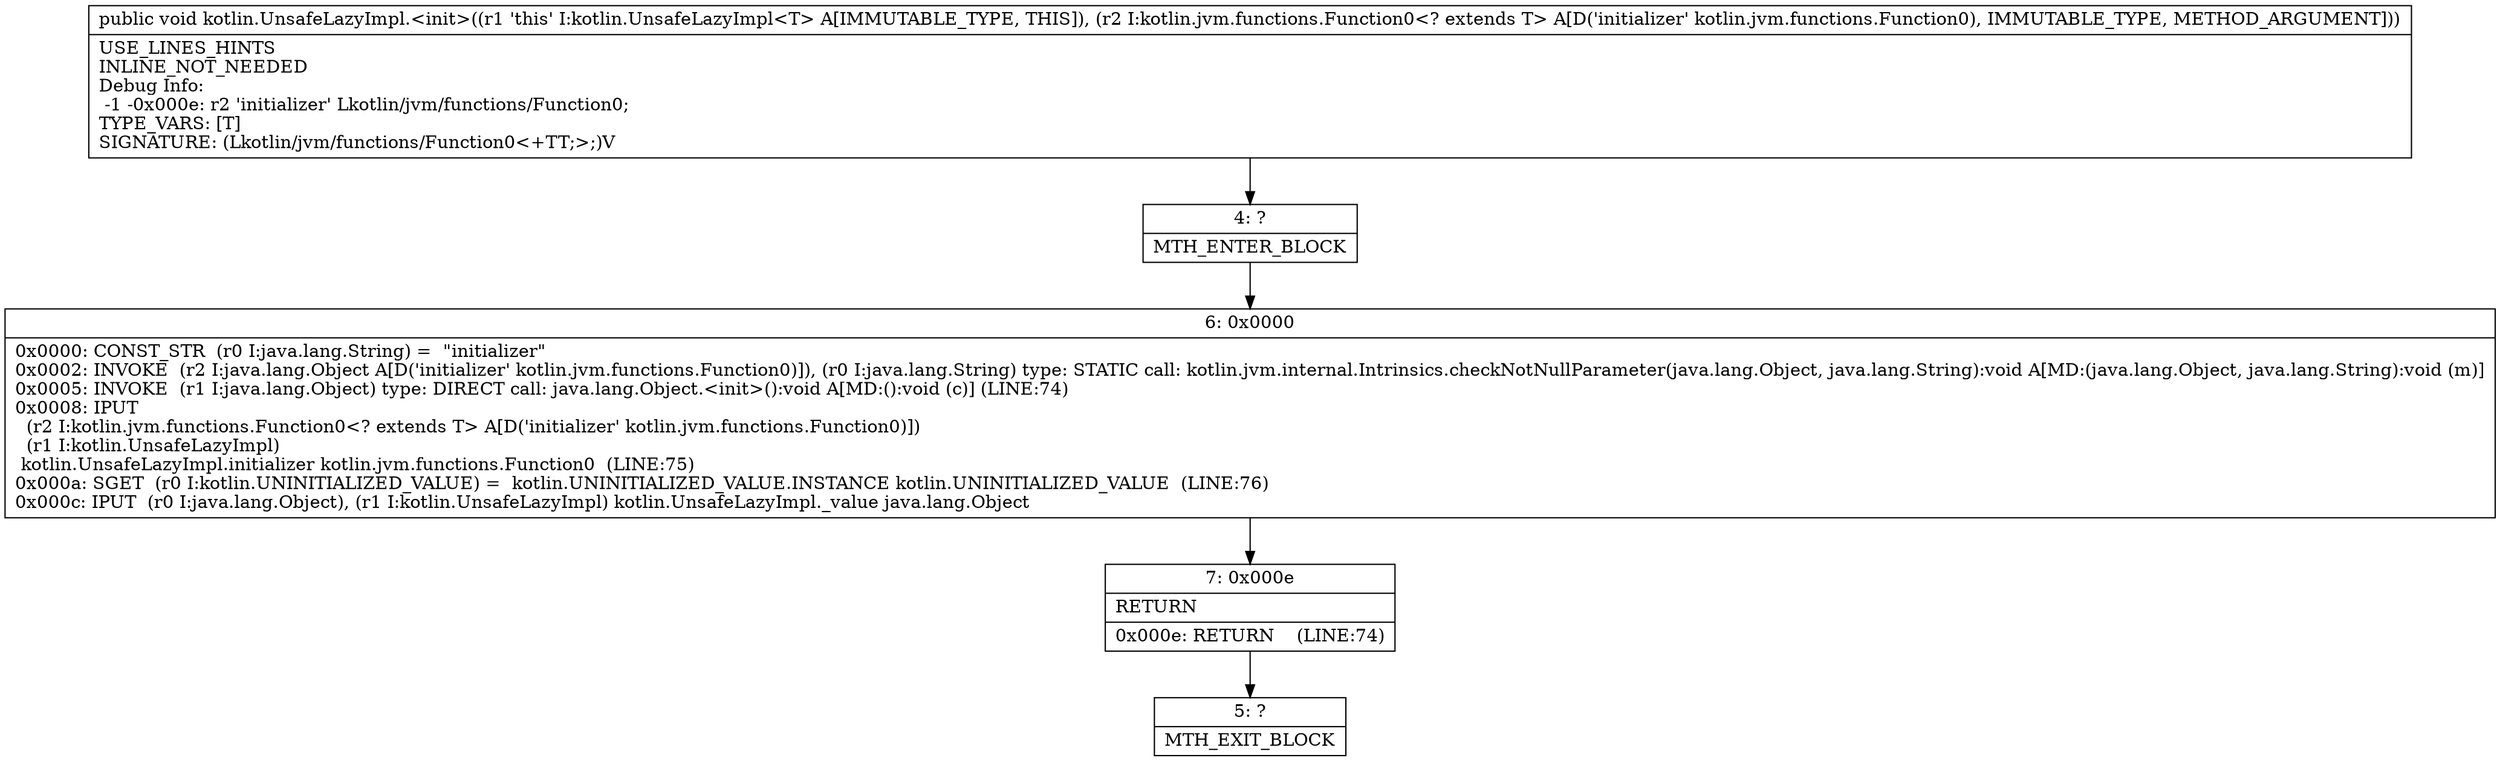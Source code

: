 digraph "CFG forkotlin.UnsafeLazyImpl.\<init\>(Lkotlin\/jvm\/functions\/Function0;)V" {
Node_4 [shape=record,label="{4\:\ ?|MTH_ENTER_BLOCK\l}"];
Node_6 [shape=record,label="{6\:\ 0x0000|0x0000: CONST_STR  (r0 I:java.lang.String) =  \"initializer\" \l0x0002: INVOKE  (r2 I:java.lang.Object A[D('initializer' kotlin.jvm.functions.Function0)]), (r0 I:java.lang.String) type: STATIC call: kotlin.jvm.internal.Intrinsics.checkNotNullParameter(java.lang.Object, java.lang.String):void A[MD:(java.lang.Object, java.lang.String):void (m)]\l0x0005: INVOKE  (r1 I:java.lang.Object) type: DIRECT call: java.lang.Object.\<init\>():void A[MD:():void (c)] (LINE:74)\l0x0008: IPUT  \l  (r2 I:kotlin.jvm.functions.Function0\<? extends T\> A[D('initializer' kotlin.jvm.functions.Function0)])\l  (r1 I:kotlin.UnsafeLazyImpl)\l kotlin.UnsafeLazyImpl.initializer kotlin.jvm.functions.Function0  (LINE:75)\l0x000a: SGET  (r0 I:kotlin.UNINITIALIZED_VALUE) =  kotlin.UNINITIALIZED_VALUE.INSTANCE kotlin.UNINITIALIZED_VALUE  (LINE:76)\l0x000c: IPUT  (r0 I:java.lang.Object), (r1 I:kotlin.UnsafeLazyImpl) kotlin.UnsafeLazyImpl._value java.lang.Object \l}"];
Node_7 [shape=record,label="{7\:\ 0x000e|RETURN\l|0x000e: RETURN    (LINE:74)\l}"];
Node_5 [shape=record,label="{5\:\ ?|MTH_EXIT_BLOCK\l}"];
MethodNode[shape=record,label="{public void kotlin.UnsafeLazyImpl.\<init\>((r1 'this' I:kotlin.UnsafeLazyImpl\<T\> A[IMMUTABLE_TYPE, THIS]), (r2 I:kotlin.jvm.functions.Function0\<? extends T\> A[D('initializer' kotlin.jvm.functions.Function0), IMMUTABLE_TYPE, METHOD_ARGUMENT]))  | USE_LINES_HINTS\lINLINE_NOT_NEEDED\lDebug Info:\l  \-1 \-0x000e: r2 'initializer' Lkotlin\/jvm\/functions\/Function0;\lTYPE_VARS: [T]\lSIGNATURE: (Lkotlin\/jvm\/functions\/Function0\<+TT;\>;)V\l}"];
MethodNode -> Node_4;Node_4 -> Node_6;
Node_6 -> Node_7;
Node_7 -> Node_5;
}

